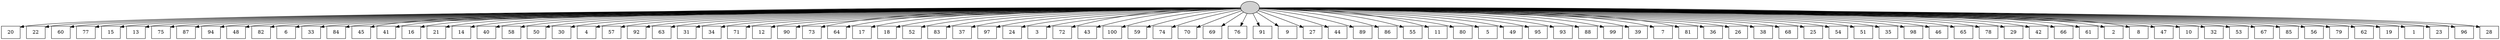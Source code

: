 digraph G {
0[style=filled, fillcolor=grey82, label=""];
1[shape=box,style=filled, fillcolor=white,label="20\n"];
2[shape=box,style=filled, fillcolor=white,label="22\n"];
3[shape=box,style=filled, fillcolor=white,label="60\n"];
4[shape=box,style=filled, fillcolor=white,label="77\n"];
5[shape=box,style=filled, fillcolor=white,label="15\n"];
6[shape=box,style=filled, fillcolor=white,label="13\n"];
7[shape=box,style=filled, fillcolor=white,label="75\n"];
8[shape=box,style=filled, fillcolor=white,label="87\n"];
9[shape=box,style=filled, fillcolor=white,label="94\n"];
10[shape=box,style=filled, fillcolor=white,label="48\n"];
11[shape=box,style=filled, fillcolor=white,label="82\n"];
12[shape=box,style=filled, fillcolor=white,label="6\n"];
13[shape=box,style=filled, fillcolor=white,label="33\n"];
14[shape=box,style=filled, fillcolor=white,label="84\n"];
15[shape=box,style=filled, fillcolor=white,label="45\n"];
16[shape=box,style=filled, fillcolor=white,label="41\n"];
17[shape=box,style=filled, fillcolor=white,label="16\n"];
18[shape=box,style=filled, fillcolor=white,label="21\n"];
19[shape=box,style=filled, fillcolor=white,label="14\n"];
20[shape=box,style=filled, fillcolor=white,label="40\n"];
21[shape=box,style=filled, fillcolor=white,label="58\n"];
22[shape=box,style=filled, fillcolor=white,label="50\n"];
23[shape=box,style=filled, fillcolor=white,label="30\n"];
24[shape=box,style=filled, fillcolor=white,label="4\n"];
25[shape=box,style=filled, fillcolor=white,label="57\n"];
26[shape=box,style=filled, fillcolor=white,label="92\n"];
27[shape=box,style=filled, fillcolor=white,label="63\n"];
28[shape=box,style=filled, fillcolor=white,label="31\n"];
29[shape=box,style=filled, fillcolor=white,label="34\n"];
30[shape=box,style=filled, fillcolor=white,label="71\n"];
31[shape=box,style=filled, fillcolor=white,label="12\n"];
32[shape=box,style=filled, fillcolor=white,label="90\n"];
33[shape=box,style=filled, fillcolor=white,label="73\n"];
34[shape=box,style=filled, fillcolor=white,label="64\n"];
35[shape=box,style=filled, fillcolor=white,label="17\n"];
36[shape=box,style=filled, fillcolor=white,label="18\n"];
37[shape=box,style=filled, fillcolor=white,label="52\n"];
38[shape=box,style=filled, fillcolor=white,label="83\n"];
39[shape=box,style=filled, fillcolor=white,label="37\n"];
40[shape=box,style=filled, fillcolor=white,label="97\n"];
41[shape=box,style=filled, fillcolor=white,label="24\n"];
42[shape=box,style=filled, fillcolor=white,label="3\n"];
43[shape=box,style=filled, fillcolor=white,label="72\n"];
44[shape=box,style=filled, fillcolor=white,label="43\n"];
45[shape=box,style=filled, fillcolor=white,label="100\n"];
46[shape=box,style=filled, fillcolor=white,label="59\n"];
47[shape=box,style=filled, fillcolor=white,label="74\n"];
48[shape=box,style=filled, fillcolor=white,label="70\n"];
49[shape=box,style=filled, fillcolor=white,label="69\n"];
50[shape=box,style=filled, fillcolor=white,label="76\n"];
51[shape=box,style=filled, fillcolor=white,label="91\n"];
52[shape=box,style=filled, fillcolor=white,label="9\n"];
53[shape=box,style=filled, fillcolor=white,label="27\n"];
54[shape=box,style=filled, fillcolor=white,label="44\n"];
55[shape=box,style=filled, fillcolor=white,label="89\n"];
56[shape=box,style=filled, fillcolor=white,label="86\n"];
57[shape=box,style=filled, fillcolor=white,label="55\n"];
58[shape=box,style=filled, fillcolor=white,label="11\n"];
59[shape=box,style=filled, fillcolor=white,label="80\n"];
60[shape=box,style=filled, fillcolor=white,label="5\n"];
61[shape=box,style=filled, fillcolor=white,label="49\n"];
62[shape=box,style=filled, fillcolor=white,label="95\n"];
63[shape=box,style=filled, fillcolor=white,label="93\n"];
64[shape=box,style=filled, fillcolor=white,label="88\n"];
65[shape=box,style=filled, fillcolor=white,label="99\n"];
66[shape=box,style=filled, fillcolor=white,label="39\n"];
67[shape=box,style=filled, fillcolor=white,label="7\n"];
68[shape=box,style=filled, fillcolor=white,label="81\n"];
69[shape=box,style=filled, fillcolor=white,label="36\n"];
70[shape=box,style=filled, fillcolor=white,label="26\n"];
71[shape=box,style=filled, fillcolor=white,label="38\n"];
72[shape=box,style=filled, fillcolor=white,label="68\n"];
73[shape=box,style=filled, fillcolor=white,label="25\n"];
74[shape=box,style=filled, fillcolor=white,label="54\n"];
75[shape=box,style=filled, fillcolor=white,label="51\n"];
76[shape=box,style=filled, fillcolor=white,label="35\n"];
77[shape=box,style=filled, fillcolor=white,label="98\n"];
78[shape=box,style=filled, fillcolor=white,label="46\n"];
79[shape=box,style=filled, fillcolor=white,label="65\n"];
80[shape=box,style=filled, fillcolor=white,label="78\n"];
81[shape=box,style=filled, fillcolor=white,label="29\n"];
82[shape=box,style=filled, fillcolor=white,label="42\n"];
83[shape=box,style=filled, fillcolor=white,label="66\n"];
84[shape=box,style=filled, fillcolor=white,label="61\n"];
85[shape=box,style=filled, fillcolor=white,label="2\n"];
86[shape=box,style=filled, fillcolor=white,label="8\n"];
87[shape=box,style=filled, fillcolor=white,label="47\n"];
88[shape=box,style=filled, fillcolor=white,label="10\n"];
89[shape=box,style=filled, fillcolor=white,label="32\n"];
90[shape=box,style=filled, fillcolor=white,label="53\n"];
91[shape=box,style=filled, fillcolor=white,label="67\n"];
92[shape=box,style=filled, fillcolor=white,label="85\n"];
93[shape=box,style=filled, fillcolor=white,label="56\n"];
94[shape=box,style=filled, fillcolor=white,label="79\n"];
95[shape=box,style=filled, fillcolor=white,label="62\n"];
96[shape=box,style=filled, fillcolor=white,label="19\n"];
97[shape=box,style=filled, fillcolor=white,label="1\n"];
98[shape=box,style=filled, fillcolor=white,label="23\n"];
99[shape=box,style=filled, fillcolor=white,label="96\n"];
100[shape=box,style=filled, fillcolor=white,label="28\n"];
0->1 ;
0->2 ;
0->3 ;
0->4 ;
0->5 ;
0->6 ;
0->7 ;
0->8 ;
0->9 ;
0->10 ;
0->11 ;
0->12 ;
0->13 ;
0->14 ;
0->15 ;
0->16 ;
0->17 ;
0->18 ;
0->19 ;
0->20 ;
0->21 ;
0->22 ;
0->23 ;
0->24 ;
0->25 ;
0->26 ;
0->27 ;
0->28 ;
0->29 ;
0->30 ;
0->31 ;
0->32 ;
0->33 ;
0->34 ;
0->35 ;
0->36 ;
0->37 ;
0->38 ;
0->39 ;
0->40 ;
0->41 ;
0->42 ;
0->43 ;
0->44 ;
0->45 ;
0->46 ;
0->47 ;
0->48 ;
0->49 ;
0->50 ;
0->51 ;
0->52 ;
0->53 ;
0->54 ;
0->55 ;
0->56 ;
0->57 ;
0->58 ;
0->59 ;
0->60 ;
0->61 ;
0->62 ;
0->63 ;
0->64 ;
0->65 ;
0->66 ;
0->67 ;
0->68 ;
0->69 ;
0->70 ;
0->71 ;
0->72 ;
0->73 ;
0->74 ;
0->75 ;
0->76 ;
0->77 ;
0->78 ;
0->79 ;
0->80 ;
0->81 ;
0->82 ;
0->83 ;
0->84 ;
0->85 ;
0->86 ;
0->87 ;
0->88 ;
0->89 ;
0->90 ;
0->91 ;
0->92 ;
0->93 ;
0->94 ;
0->95 ;
0->96 ;
0->97 ;
0->98 ;
0->99 ;
0->100 ;
}
